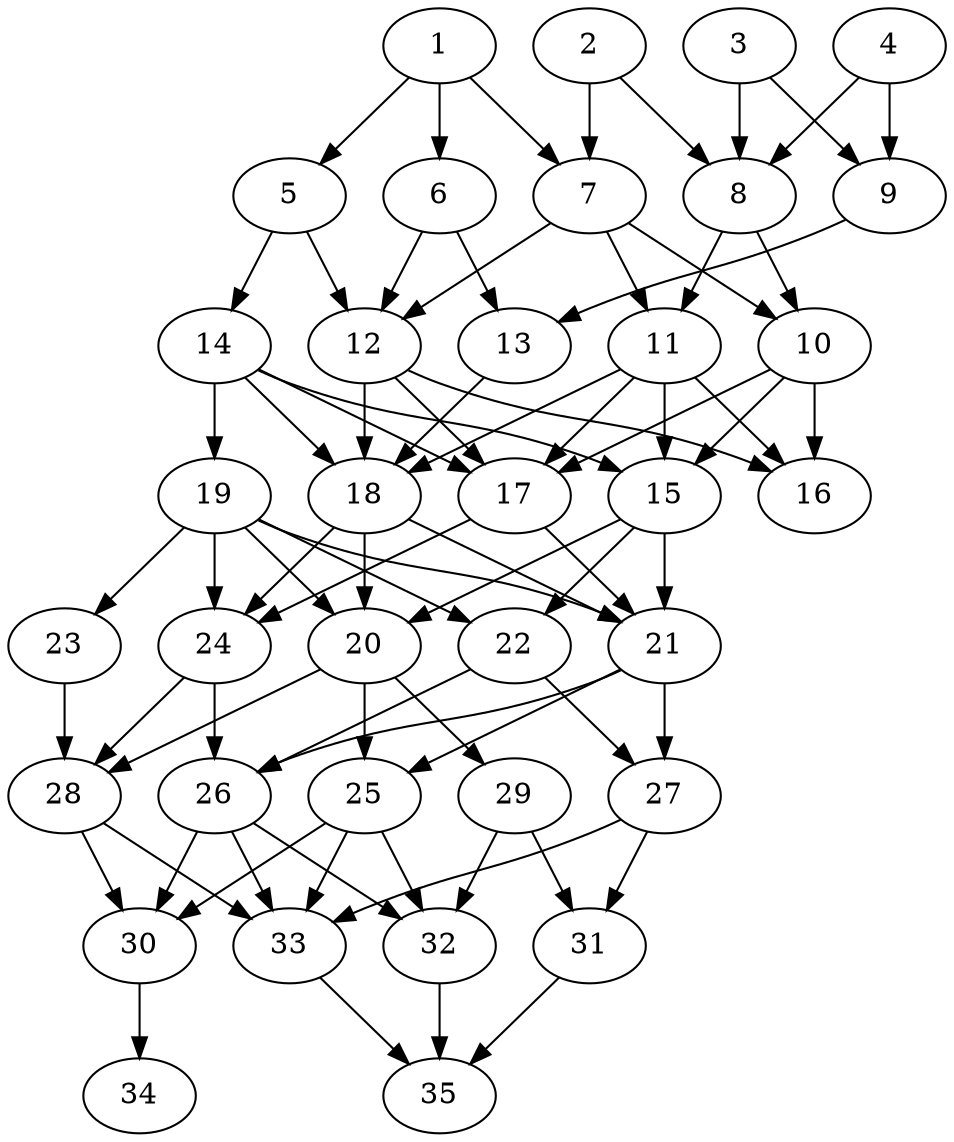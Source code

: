 // DAG automatically generated by daggen at Thu Oct  3 14:05:37 2019
// ./daggen --dot -n 35 --ccr 0.3 --fat 0.5 --regular 0.9 --density 0.7 --mindata 5242880 --maxdata 52428800 
digraph G {
  1 [size="119350613", alpha="0.10", expect_size="35805184"] 
  1 -> 5 [size ="35805184"]
  1 -> 6 [size ="35805184"]
  1 -> 7 [size ="35805184"]
  2 [size="127419733", alpha="0.11", expect_size="38225920"] 
  2 -> 7 [size ="38225920"]
  2 -> 8 [size ="38225920"]
  3 [size="85749760", alpha="0.04", expect_size="25724928"] 
  3 -> 8 [size ="25724928"]
  3 -> 9 [size ="25724928"]
  4 [size="122395307", alpha="0.05", expect_size="36718592"] 
  4 -> 8 [size ="36718592"]
  4 -> 9 [size ="36718592"]
  5 [size="94549333", alpha="0.00", expect_size="28364800"] 
  5 -> 12 [size ="28364800"]
  5 -> 14 [size ="28364800"]
  6 [size="165413547", alpha="0.01", expect_size="49624064"] 
  6 -> 12 [size ="49624064"]
  6 -> 13 [size ="49624064"]
  7 [size="44905813", alpha="0.20", expect_size="13471744"] 
  7 -> 10 [size ="13471744"]
  7 -> 11 [size ="13471744"]
  7 -> 12 [size ="13471744"]
  8 [size="53152427", alpha="0.01", expect_size="15945728"] 
  8 -> 10 [size ="15945728"]
  8 -> 11 [size ="15945728"]
  9 [size="134198613", alpha="0.19", expect_size="40259584"] 
  9 -> 13 [size ="40259584"]
  10 [size="100051627", alpha="0.05", expect_size="30015488"] 
  10 -> 15 [size ="30015488"]
  10 -> 16 [size ="30015488"]
  10 -> 17 [size ="30015488"]
  11 [size="40052053", alpha="0.07", expect_size="12015616"] 
  11 -> 15 [size ="12015616"]
  11 -> 16 [size ="12015616"]
  11 -> 17 [size ="12015616"]
  11 -> 18 [size ="12015616"]
  12 [size="116974933", alpha="0.12", expect_size="35092480"] 
  12 -> 16 [size ="35092480"]
  12 -> 17 [size ="35092480"]
  12 -> 18 [size ="35092480"]
  13 [size="48332800", alpha="0.01", expect_size="14499840"] 
  13 -> 18 [size ="14499840"]
  14 [size="81701547", alpha="0.02", expect_size="24510464"] 
  14 -> 15 [size ="24510464"]
  14 -> 17 [size ="24510464"]
  14 -> 18 [size ="24510464"]
  14 -> 19 [size ="24510464"]
  15 [size="123013120", alpha="0.09", expect_size="36903936"] 
  15 -> 20 [size ="36903936"]
  15 -> 21 [size ="36903936"]
  15 -> 22 [size ="36903936"]
  16 [size="124002987", alpha="0.17", expect_size="37200896"] 
  17 [size="128061440", alpha="0.04", expect_size="38418432"] 
  17 -> 21 [size ="38418432"]
  17 -> 24 [size ="38418432"]
  18 [size="125631147", alpha="0.14", expect_size="37689344"] 
  18 -> 20 [size ="37689344"]
  18 -> 21 [size ="37689344"]
  18 -> 24 [size ="37689344"]
  19 [size="130877440", alpha="0.03", expect_size="39263232"] 
  19 -> 20 [size ="39263232"]
  19 -> 21 [size ="39263232"]
  19 -> 22 [size ="39263232"]
  19 -> 23 [size ="39263232"]
  19 -> 24 [size ="39263232"]
  20 [size="121791147", alpha="0.04", expect_size="36537344"] 
  20 -> 25 [size ="36537344"]
  20 -> 28 [size ="36537344"]
  20 -> 29 [size ="36537344"]
  21 [size="161863680", alpha="0.17", expect_size="48559104"] 
  21 -> 25 [size ="48559104"]
  21 -> 26 [size ="48559104"]
  21 -> 27 [size ="48559104"]
  22 [size="56244907", alpha="0.05", expect_size="16873472"] 
  22 -> 26 [size ="16873472"]
  22 -> 27 [size ="16873472"]
  23 [size="147595947", alpha="0.01", expect_size="44278784"] 
  23 -> 28 [size ="44278784"]
  24 [size="153535147", alpha="0.11", expect_size="46060544"] 
  24 -> 26 [size ="46060544"]
  24 -> 28 [size ="46060544"]
  25 [size="168062293", alpha="0.11", expect_size="50418688"] 
  25 -> 30 [size ="50418688"]
  25 -> 32 [size ="50418688"]
  25 -> 33 [size ="50418688"]
  26 [size="83633493", alpha="0.09", expect_size="25090048"] 
  26 -> 30 [size ="25090048"]
  26 -> 32 [size ="25090048"]
  26 -> 33 [size ="25090048"]
  27 [size="59378347", alpha="0.11", expect_size="17813504"] 
  27 -> 31 [size ="17813504"]
  27 -> 33 [size ="17813504"]
  28 [size="86978560", alpha="0.17", expect_size="26093568"] 
  28 -> 30 [size ="26093568"]
  28 -> 33 [size ="26093568"]
  29 [size="43096747", alpha="0.18", expect_size="12929024"] 
  29 -> 31 [size ="12929024"]
  29 -> 32 [size ="12929024"]
  30 [size="65266347", alpha="0.10", expect_size="19579904"] 
  30 -> 34 [size ="19579904"]
  31 [size="93300053", alpha="0.04", expect_size="27990016"] 
  31 -> 35 [size ="27990016"]
  32 [size="71792640", alpha="0.12", expect_size="21537792"] 
  32 -> 35 [size ="21537792"]
  33 [size="110687573", alpha="0.03", expect_size="33206272"] 
  33 -> 35 [size ="33206272"]
  34 [size="120975360", alpha="0.02", expect_size="36292608"] 
  35 [size="50292053", alpha="0.15", expect_size="15087616"] 
}
